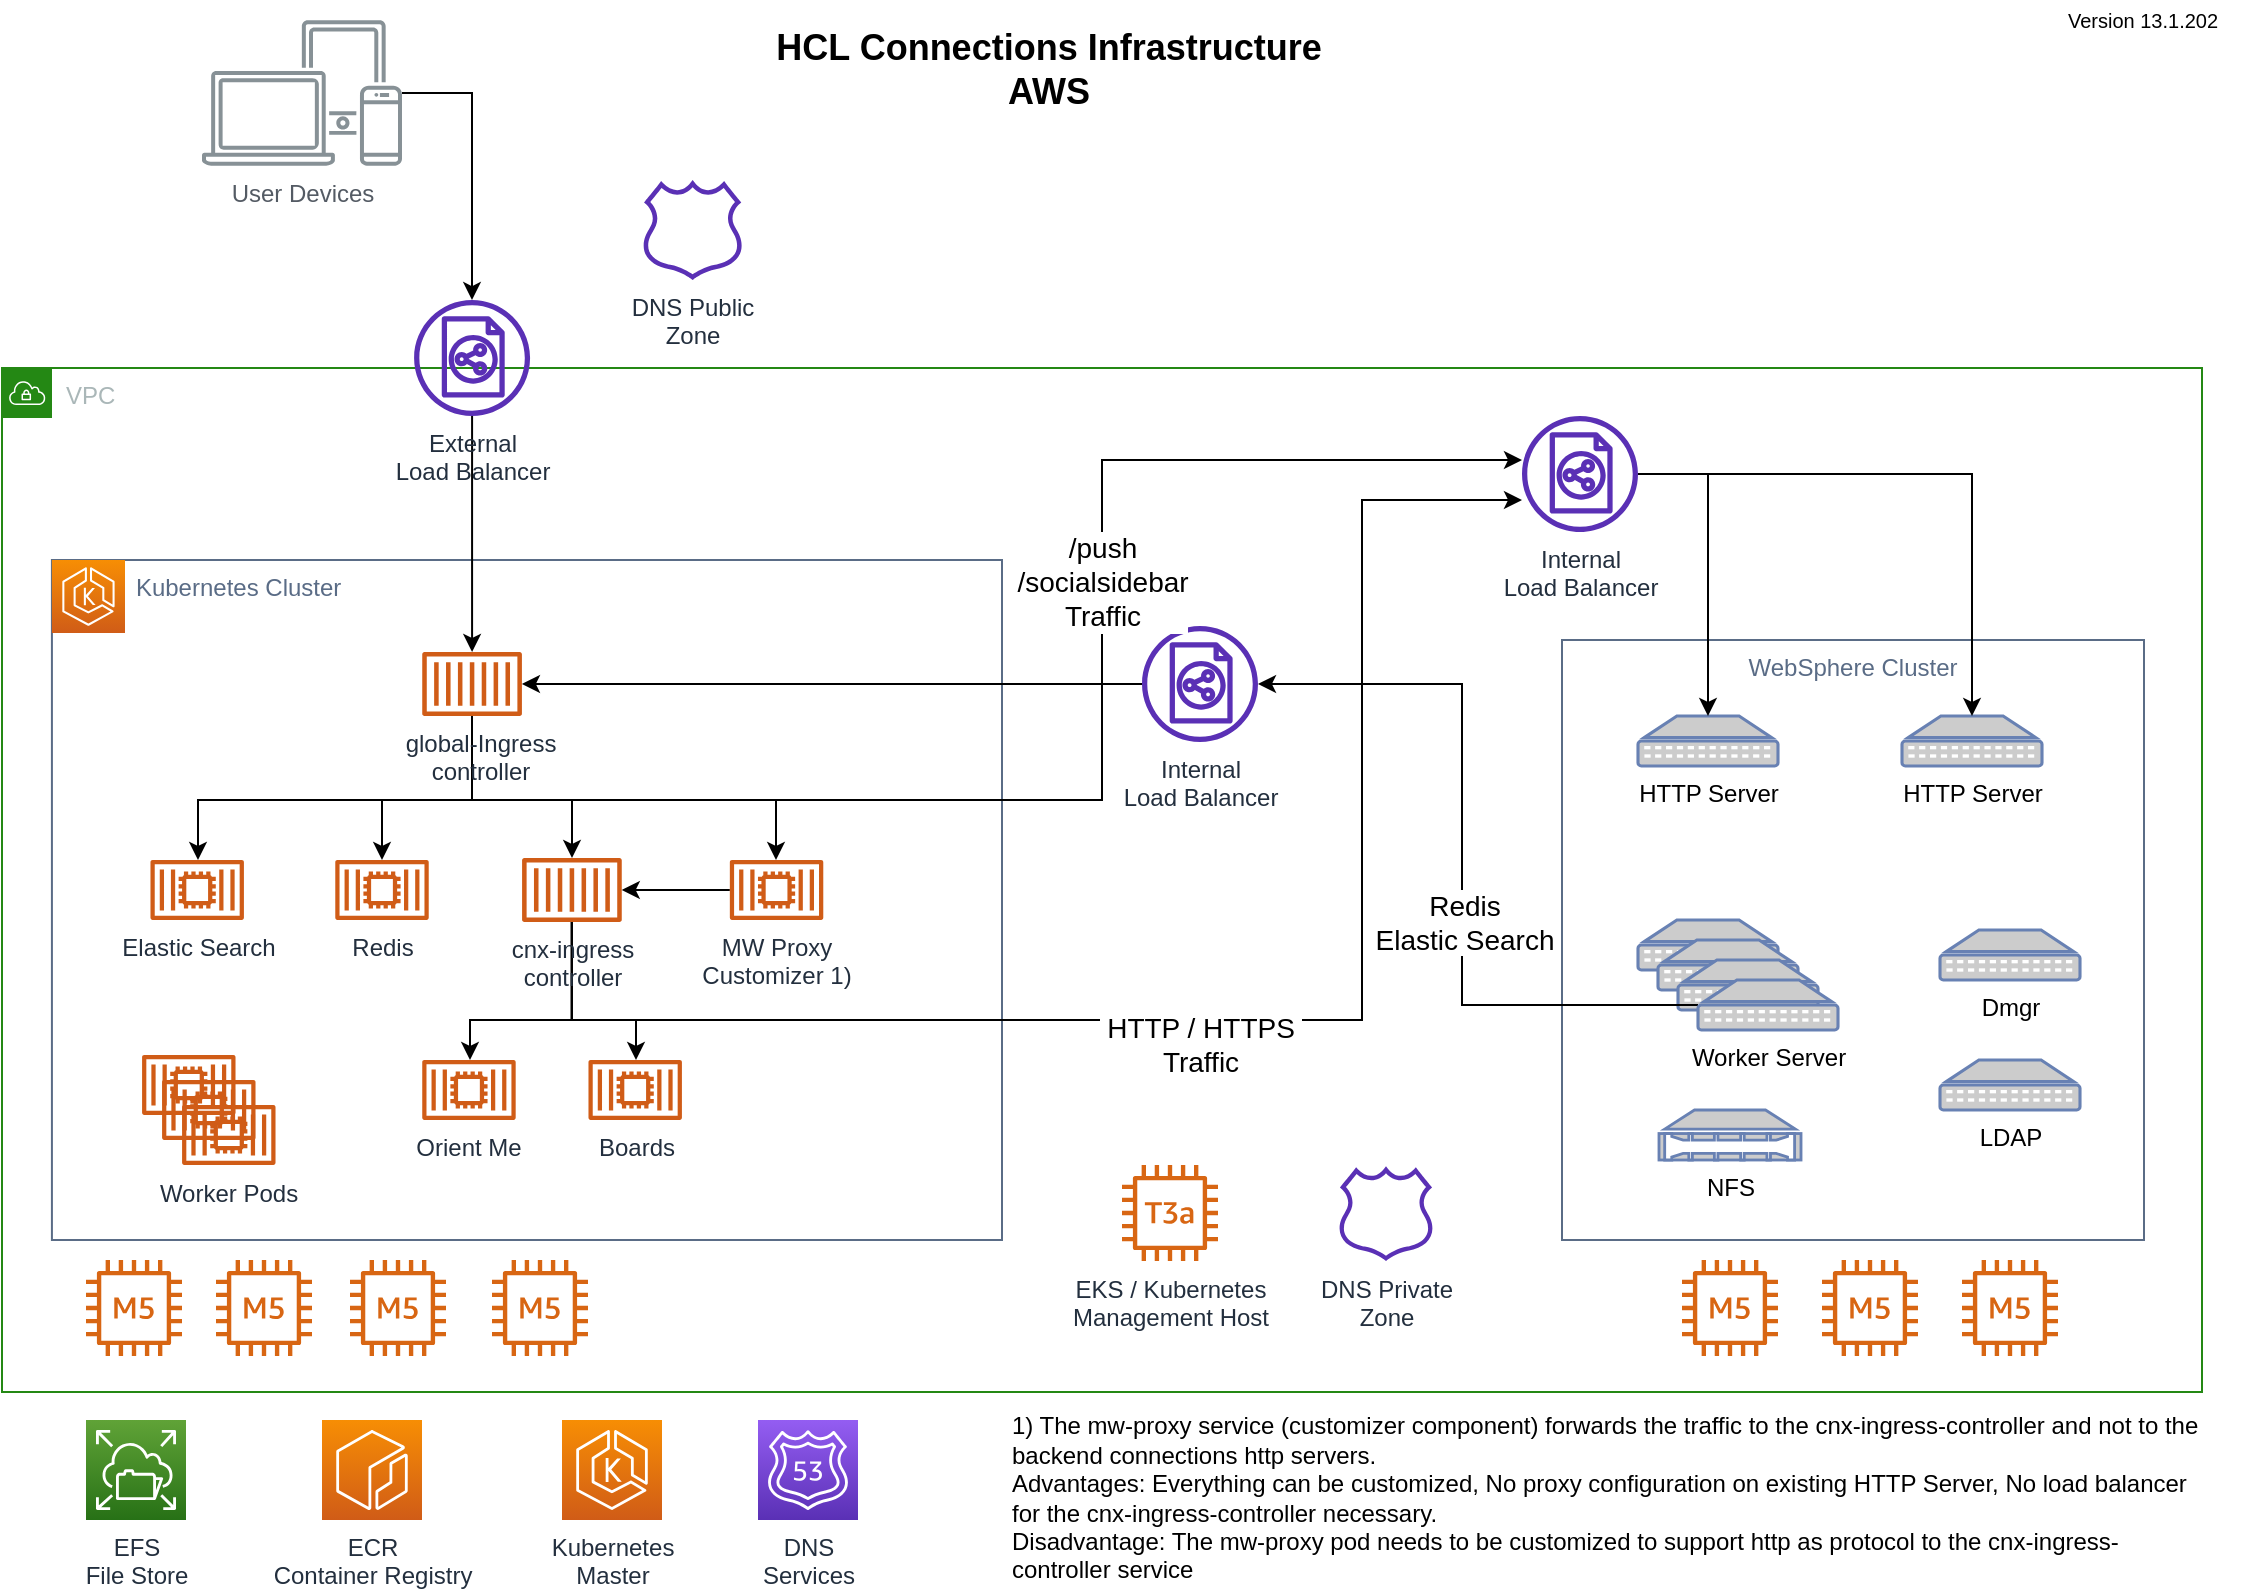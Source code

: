 <mxfile version="12.5.1" type="device"><diagram id="QYeYdDVEyakEJMxaB_WG" name="Page-1"><mxGraphModel dx="1422" dy="762" grid="1" gridSize="10" guides="1" tooltips="1" connect="1" arrows="1" fold="1" page="1" pageScale="1" pageWidth="1169" pageHeight="827" math="0" shadow="0"><root><mxCell id="0"/><mxCell id="1" parent="0"/><mxCell id="8726RKErLVUgxp1xa7y2-68" value="" style="group;align=left;spacingLeft=30;" parent="1" vertex="1" connectable="0"><mxGeometry x="64.96" y="300" width="475.04" height="340" as="geometry"/></mxCell><mxCell id="8726RKErLVUgxp1xa7y2-9" value="Kubernetes Cluster" style="fillColor=none;strokeColor=#5A6C86;verticalAlign=top;fontStyle=0;fontColor=#5A6C86;spacing=2;spacingLeft=40;align=left;" parent="8726RKErLVUgxp1xa7y2-68" vertex="1"><mxGeometry width="475.04" height="340" as="geometry"/></mxCell><mxCell id="8726RKErLVUgxp1xa7y2-3" value="" style="outlineConnect=0;fontColor=#232F3E;gradientColor=#F78E04;gradientDirection=north;fillColor=#D05C17;strokeColor=#ffffff;dashed=0;verticalLabelPosition=bottom;verticalAlign=top;align=center;html=1;fontSize=12;fontStyle=0;aspect=fixed;shape=mxgraph.aws4.resourceIcon;resIcon=mxgraph.aws4.eks;" parent="8726RKErLVUgxp1xa7y2-68" vertex="1"><mxGeometry width="36.542" height="36.542" as="geometry"/></mxCell><mxCell id="8726RKErLVUgxp1xa7y2-8" value="VPC" style="points=[[0,0],[0.25,0],[0.5,0],[0.75,0],[1,0],[1,0.25],[1,0.5],[1,0.75],[1,1],[0.75,1],[0.5,1],[0.25,1],[0,1],[0,0.75],[0,0.5],[0,0.25]];outlineConnect=0;gradientColor=none;html=1;whiteSpace=wrap;fontSize=12;fontStyle=0;shape=mxgraph.aws4.group;grIcon=mxgraph.aws4.group_vpc;strokeColor=#248814;fillColor=none;verticalAlign=top;align=left;spacingLeft=30;fontColor=#AAB7B8;dashed=0;" parent="1" vertex="1"><mxGeometry x="40" y="204" width="1100" height="512" as="geometry"/></mxCell><mxCell id="8726RKErLVUgxp1xa7y2-23" value="WebSphere Cluster" style="fillColor=none;strokeColor=#5A6C86;verticalAlign=top;fontStyle=0;fontColor=#5A6C86;" parent="1" vertex="1"><mxGeometry x="820" y="340" width="291" height="300" as="geometry"/></mxCell><mxCell id="8726RKErLVUgxp1xa7y2-1" value="ECR&lt;br&gt;Container Registry" style="outlineConnect=0;fontColor=#232F3E;gradientColor=#F78E04;gradientDirection=north;fillColor=#D05C17;strokeColor=#ffffff;dashed=0;verticalLabelPosition=bottom;verticalAlign=top;align=center;html=1;fontSize=12;fontStyle=0;aspect=fixed;shape=mxgraph.aws4.resourceIcon;resIcon=mxgraph.aws4.ecr;" parent="1" vertex="1"><mxGeometry x="200" y="730" width="50" height="50" as="geometry"/></mxCell><mxCell id="8726RKErLVUgxp1xa7y2-39" style="edgeStyle=orthogonalEdgeStyle;rounded=0;orthogonalLoop=1;jettySize=auto;html=1;fontSize=10;fontColor=#000000;" parent="1" source="8726RKErLVUgxp1xa7y2-5" target="8726RKErLVUgxp1xa7y2-19" edge="1"><mxGeometry relative="1" as="geometry"/></mxCell><mxCell id="8726RKErLVUgxp1xa7y2-5" value="Internal&lt;br&gt;Load Balancer" style="outlineConnect=0;fontColor=#232F3E;gradientColor=none;fillColor=#5A30B5;strokeColor=none;dashed=0;verticalLabelPosition=bottom;verticalAlign=top;align=center;html=1;fontSize=12;fontStyle=0;aspect=fixed;pointerEvents=1;shape=mxgraph.aws4.classic_load_balancer;" parent="1" vertex="1"><mxGeometry x="610" y="333" width="58" height="58" as="geometry"/></mxCell><mxCell id="8726RKErLVUgxp1xa7y2-34" style="edgeStyle=orthogonalEdgeStyle;rounded=0;orthogonalLoop=1;jettySize=auto;html=1;fontSize=10;fontColor=#000000;" parent="1" source="8726RKErLVUgxp1xa7y2-6" target="8726RKErLVUgxp1xa7y2-19" edge="1"><mxGeometry relative="1" as="geometry"/></mxCell><mxCell id="8726RKErLVUgxp1xa7y2-6" value="External&lt;br&gt;Load Balancer" style="outlineConnect=0;fontColor=#232F3E;gradientColor=none;fillColor=#5A30B5;strokeColor=none;dashed=0;verticalLabelPosition=bottom;verticalAlign=top;align=center;html=1;fontSize=12;fontStyle=0;aspect=fixed;pointerEvents=1;shape=mxgraph.aws4.classic_load_balancer;" parent="1" vertex="1"><mxGeometry x="246.04" y="170" width="58" height="58" as="geometry"/></mxCell><mxCell id="8726RKErLVUgxp1xa7y2-7" value="EFS&lt;br&gt;File Store" style="outlineConnect=0;fontColor=#232F3E;gradientColor=#60A337;gradientDirection=north;fillColor=#277116;strokeColor=#ffffff;dashed=0;verticalLabelPosition=bottom;verticalAlign=top;align=center;html=1;fontSize=12;fontStyle=0;aspect=fixed;shape=mxgraph.aws4.resourceIcon;resIcon=mxgraph.aws4.elastic_file_system;" parent="1" vertex="1"><mxGeometry x="82" y="730" width="50" height="50" as="geometry"/></mxCell><mxCell id="8726RKErLVUgxp1xa7y2-43" style="edgeStyle=orthogonalEdgeStyle;rounded=0;orthogonalLoop=1;jettySize=auto;html=1;fontSize=14;fontColor=#000000;" parent="1" source="8726RKErLVUgxp1xa7y2-10" target="8726RKErLVUgxp1xa7y2-6" edge="1"><mxGeometry relative="1" as="geometry"/></mxCell><mxCell id="8726RKErLVUgxp1xa7y2-10" value="User Devices" style="outlineConnect=0;gradientColor=none;fontColor=#545B64;strokeColor=none;fillColor=#879196;dashed=0;verticalLabelPosition=bottom;verticalAlign=top;align=center;html=1;fontSize=12;fontStyle=0;aspect=fixed;shape=mxgraph.aws4.illustration_devices;pointerEvents=1" parent="1" vertex="1"><mxGeometry x="140" y="30" width="100" height="73" as="geometry"/></mxCell><mxCell id="8726RKErLVUgxp1xa7y2-11" value="HCL Connections Infrastructure&lt;br style=&quot;font-size: 18px;&quot;&gt;AWS" style="text;html=1;resizable=0;autosize=1;align=center;verticalAlign=middle;points=[];fillColor=none;strokeColor=none;rounded=0;fontSize=18;fontStyle=1" parent="1" vertex="1"><mxGeometry x="418" y="30" width="290" height="50" as="geometry"/></mxCell><mxCell id="8726RKErLVUgxp1xa7y2-12" value="Version 13.1.202" style="text;html=1;resizable=0;autosize=1;align=center;verticalAlign=middle;points=[];fillColor=none;strokeColor=none;rounded=0;fontSize=10;" parent="1" vertex="1"><mxGeometry x="1060" y="20" width="100" height="20" as="geometry"/></mxCell><mxCell id="8726RKErLVUgxp1xa7y2-13" value="Kubernetes&lt;br&gt;Master" style="outlineConnect=0;fontColor=#232F3E;gradientColor=#F78E04;gradientDirection=north;fillColor=#D05C17;strokeColor=#ffffff;dashed=0;verticalLabelPosition=bottom;verticalAlign=top;align=center;html=1;fontSize=12;fontStyle=0;aspect=fixed;shape=mxgraph.aws4.resourceIcon;resIcon=mxgraph.aws4.eks;" parent="1" vertex="1"><mxGeometry x="320" y="730" width="50" height="50" as="geometry"/></mxCell><mxCell id="8726RKErLVUgxp1xa7y2-14" value="" style="outlineConnect=0;fontColor=#232F3E;gradientColor=none;fillColor=#D86613;strokeColor=none;dashed=0;verticalLabelPosition=bottom;verticalAlign=top;align=center;html=1;fontSize=12;fontStyle=0;aspect=fixed;pointerEvents=1;shape=mxgraph.aws4.m5_instance;" parent="1" vertex="1"><mxGeometry x="82" y="650" width="48" height="48" as="geometry"/></mxCell><mxCell id="8726RKErLVUgxp1xa7y2-15" value="" style="outlineConnect=0;fontColor=#232F3E;gradientColor=none;fillColor=#D86613;strokeColor=none;dashed=0;verticalLabelPosition=bottom;verticalAlign=top;align=center;html=1;fontSize=12;fontStyle=0;aspect=fixed;pointerEvents=1;shape=mxgraph.aws4.m5_instance;" parent="1" vertex="1"><mxGeometry x="147" y="650" width="48" height="48" as="geometry"/></mxCell><mxCell id="8726RKErLVUgxp1xa7y2-16" value="" style="outlineConnect=0;fontColor=#232F3E;gradientColor=none;fillColor=#D86613;strokeColor=none;dashed=0;verticalLabelPosition=bottom;verticalAlign=top;align=center;html=1;fontSize=12;fontStyle=0;aspect=fixed;pointerEvents=1;shape=mxgraph.aws4.m5_instance;" parent="1" vertex="1"><mxGeometry x="214" y="650" width="48" height="48" as="geometry"/></mxCell><mxCell id="8726RKErLVUgxp1xa7y2-17" value="" style="outlineConnect=0;fontColor=#232F3E;gradientColor=none;fillColor=#D86613;strokeColor=none;dashed=0;verticalLabelPosition=bottom;verticalAlign=top;align=center;html=1;fontSize=12;fontStyle=0;aspect=fixed;pointerEvents=1;shape=mxgraph.aws4.m5_instance;" parent="1" vertex="1"><mxGeometry x="285" y="650" width="48" height="48" as="geometry"/></mxCell><mxCell id="8726RKErLVUgxp1xa7y2-18" value="" style="outlineConnect=0;fontColor=#232F3E;gradientColor=none;fillColor=#D86613;strokeColor=none;dashed=0;verticalLabelPosition=bottom;verticalAlign=top;align=center;html=1;fontSize=12;fontStyle=0;aspect=fixed;pointerEvents=1;shape=mxgraph.aws4.m5_instance;" parent="1" vertex="1"><mxGeometry x="950" y="650" width="48" height="48" as="geometry"/></mxCell><mxCell id="8726RKErLVUgxp1xa7y2-57" style="edgeStyle=orthogonalEdgeStyle;rounded=0;orthogonalLoop=1;jettySize=auto;html=1;fontSize=14;fontColor=#000000;" parent="1" source="8726RKErLVUgxp1xa7y2-19" target="8726RKErLVUgxp1xa7y2-56" edge="1"><mxGeometry relative="1" as="geometry"><Array as="points"><mxPoint x="275" y="420"/><mxPoint x="138" y="420"/></Array></mxGeometry></mxCell><mxCell id="8726RKErLVUgxp1xa7y2-58" style="edgeStyle=orthogonalEdgeStyle;rounded=0;orthogonalLoop=1;jettySize=auto;html=1;fontSize=14;fontColor=#000000;" parent="1" source="8726RKErLVUgxp1xa7y2-19" target="8726RKErLVUgxp1xa7y2-55" edge="1"><mxGeometry relative="1" as="geometry"><Array as="points"><mxPoint x="275" y="420"/><mxPoint x="230" y="420"/></Array></mxGeometry></mxCell><mxCell id="8726RKErLVUgxp1xa7y2-59" style="edgeStyle=orthogonalEdgeStyle;rounded=0;orthogonalLoop=1;jettySize=auto;html=1;fontSize=14;fontColor=#000000;" parent="1" source="8726RKErLVUgxp1xa7y2-19" target="8726RKErLVUgxp1xa7y2-20" edge="1"><mxGeometry relative="1" as="geometry"><Array as="points"><mxPoint x="275" y="420"/><mxPoint x="325" y="420"/></Array></mxGeometry></mxCell><mxCell id="8726RKErLVUgxp1xa7y2-60" style="edgeStyle=orthogonalEdgeStyle;rounded=0;orthogonalLoop=1;jettySize=auto;html=1;fontSize=14;fontColor=#000000;" parent="1" source="8726RKErLVUgxp1xa7y2-19" target="8726RKErLVUgxp1xa7y2-44" edge="1"><mxGeometry relative="1" as="geometry"><Array as="points"><mxPoint x="275" y="420"/><mxPoint x="427" y="420"/></Array></mxGeometry></mxCell><mxCell id="ifVm2XIx6ELLWLAeAS_N-1" style="edgeStyle=orthogonalEdgeStyle;rounded=0;orthogonalLoop=1;jettySize=auto;html=1;" parent="1" source="8726RKErLVUgxp1xa7y2-19" target="8726RKErLVUgxp1xa7y2-26" edge="1"><mxGeometry relative="1" as="geometry"><mxPoint x="720" y="257" as="targetPoint"/><Array as="points"><mxPoint x="275" y="420"/><mxPoint x="590" y="420"/><mxPoint x="590" y="250"/></Array></mxGeometry></mxCell><mxCell id="ifVm2XIx6ELLWLAeAS_N-2" value="/push&lt;br&gt;/socialsidebar&lt;br style=&quot;font-size: 14px&quot;&gt;Traffic" style="text;html=1;align=center;verticalAlign=middle;resizable=0;points=[];labelBackgroundColor=#ffffff;fontSize=14;" parent="ifVm2XIx6ELLWLAeAS_N-1" vertex="1" connectable="0"><mxGeometry x="0.337" y="-3" relative="1" as="geometry"><mxPoint x="-3" y="25.97" as="offset"/></mxGeometry></mxCell><mxCell id="8726RKErLVUgxp1xa7y2-19" value="global-Ingress&lt;br&gt;controller" style="outlineConnect=0;fontColor=#232F3E;gradientColor=none;fillColor=#D05C17;strokeColor=none;dashed=0;verticalLabelPosition=bottom;verticalAlign=top;align=center;html=1;fontSize=12;fontStyle=0;aspect=fixed;pointerEvents=1;shape=mxgraph.aws4.container_1;spacingLeft=7;" parent="1" vertex="1"><mxGeometry x="250.08" y="346" width="49.92" height="32" as="geometry"/></mxCell><mxCell id="8726RKErLVUgxp1xa7y2-52" style="edgeStyle=orthogonalEdgeStyle;rounded=0;orthogonalLoop=1;jettySize=auto;html=1;fontSize=14;fontColor=#000000;" parent="1" source="8726RKErLVUgxp1xa7y2-20" target="8726RKErLVUgxp1xa7y2-26" edge="1"><mxGeometry relative="1" as="geometry"><Array as="points"><mxPoint x="325" y="530"/><mxPoint x="720" y="530"/><mxPoint x="720" y="270"/></Array></mxGeometry></mxCell><mxCell id="8726RKErLVUgxp1xa7y2-53" value="&amp;nbsp;HTTP / HTTPS&amp;nbsp;&lt;br&gt;Traffic" style="text;html=1;align=center;verticalAlign=middle;resizable=0;points=[];labelBackgroundColor=#ffffff;fontSize=14;fontColor=#000000;" parent="8726RKErLVUgxp1xa7y2-52" vertex="1" connectable="0"><mxGeometry x="0.137" relative="1" as="geometry"><mxPoint x="-81" y="13.97" as="offset"/></mxGeometry></mxCell><mxCell id="8726RKErLVUgxp1xa7y2-63" style="edgeStyle=orthogonalEdgeStyle;rounded=0;orthogonalLoop=1;jettySize=auto;html=1;fontSize=14;fontColor=#000000;" parent="1" source="8726RKErLVUgxp1xa7y2-20" target="8726RKErLVUgxp1xa7y2-54" edge="1"><mxGeometry relative="1" as="geometry"><Array as="points"><mxPoint x="325" y="530"/><mxPoint x="274" y="530"/></Array></mxGeometry></mxCell><mxCell id="8726RKErLVUgxp1xa7y2-64" style="edgeStyle=orthogonalEdgeStyle;rounded=0;orthogonalLoop=1;jettySize=auto;html=1;fontSize=14;fontColor=#000000;" parent="1" source="8726RKErLVUgxp1xa7y2-20" target="8726RKErLVUgxp1xa7y2-61" edge="1"><mxGeometry relative="1" as="geometry"><Array as="points"><mxPoint x="325" y="530"/><mxPoint x="357" y="530"/></Array></mxGeometry></mxCell><mxCell id="8726RKErLVUgxp1xa7y2-20" value="cnx-ingress&lt;br&gt;controller" style="outlineConnect=0;fontColor=#232F3E;gradientColor=none;fillColor=#D05C17;strokeColor=none;dashed=0;verticalLabelPosition=bottom;verticalAlign=top;align=center;html=1;fontSize=12;fontStyle=0;aspect=fixed;pointerEvents=1;shape=mxgraph.aws4.container_1;" parent="1" vertex="1"><mxGeometry x="300" y="449" width="49.92" height="32" as="geometry"/></mxCell><mxCell id="8726RKErLVUgxp1xa7y2-21" value="" style="outlineConnect=0;fontColor=#232F3E;gradientColor=none;fillColor=#D86613;strokeColor=none;dashed=0;verticalLabelPosition=bottom;verticalAlign=top;align=center;html=1;fontSize=12;fontStyle=0;aspect=fixed;pointerEvents=1;shape=mxgraph.aws4.m5_instance;" parent="1" vertex="1"><mxGeometry x="1020" y="650" width="48" height="48" as="geometry"/></mxCell><mxCell id="8726RKErLVUgxp1xa7y2-22" value="" style="outlineConnect=0;fontColor=#232F3E;gradientColor=none;fillColor=#D86613;strokeColor=none;dashed=0;verticalLabelPosition=bottom;verticalAlign=top;align=center;html=1;fontSize=12;fontStyle=0;aspect=fixed;pointerEvents=1;shape=mxgraph.aws4.m5_instance;" parent="1" vertex="1"><mxGeometry x="880" y="650" width="48" height="48" as="geometry"/></mxCell><mxCell id="8726RKErLVUgxp1xa7y2-24" value="HTTP Server" style="fontColor=#000000;verticalAlign=top;verticalLabelPosition=bottom;labelPosition=center;align=center;html=1;outlineConnect=0;fillColor=#CCCCCC;strokeColor=#6881B3;gradientColor=none;gradientDirection=north;strokeWidth=2;shape=mxgraph.networks.patch_panel;" parent="1" vertex="1"><mxGeometry x="858" y="378" width="70" height="25" as="geometry"/></mxCell><mxCell id="8726RKErLVUgxp1xa7y2-25" value="HTTP Server" style="fontColor=#000000;verticalAlign=top;verticalLabelPosition=bottom;labelPosition=center;align=center;html=1;outlineConnect=0;fillColor=#CCCCCC;strokeColor=#6881B3;gradientColor=none;gradientDirection=north;strokeWidth=2;shape=mxgraph.networks.patch_panel;" parent="1" vertex="1"><mxGeometry x="990" y="378" width="70" height="25" as="geometry"/></mxCell><mxCell id="8726RKErLVUgxp1xa7y2-37" style="edgeStyle=orthogonalEdgeStyle;rounded=0;orthogonalLoop=1;jettySize=auto;html=1;entryX=0.5;entryY=0;entryDx=0;entryDy=0;entryPerimeter=0;fontSize=10;fontColor=#000000;" parent="1" source="8726RKErLVUgxp1xa7y2-26" target="8726RKErLVUgxp1xa7y2-25" edge="1"><mxGeometry relative="1" as="geometry"/></mxCell><mxCell id="8726RKErLVUgxp1xa7y2-38" style="edgeStyle=orthogonalEdgeStyle;rounded=0;orthogonalLoop=1;jettySize=auto;html=1;entryX=0.5;entryY=0;entryDx=0;entryDy=0;entryPerimeter=0;fontSize=10;fontColor=#000000;" parent="1" source="8726RKErLVUgxp1xa7y2-26" target="8726RKErLVUgxp1xa7y2-24" edge="1"><mxGeometry relative="1" as="geometry"><Array as="points"><mxPoint x="893" y="257"/></Array></mxGeometry></mxCell><mxCell id="8726RKErLVUgxp1xa7y2-26" value="Internal&lt;br&gt;Load Balancer" style="outlineConnect=0;fontColor=#232F3E;gradientColor=none;fillColor=#5A30B5;strokeColor=none;dashed=0;verticalLabelPosition=bottom;verticalAlign=top;align=center;html=1;fontSize=12;fontStyle=0;aspect=fixed;pointerEvents=1;shape=mxgraph.aws4.classic_load_balancer;" parent="1" vertex="1"><mxGeometry x="800" y="228" width="58" height="58" as="geometry"/></mxCell><mxCell id="8726RKErLVUgxp1xa7y2-27" value="" style="fontColor=#000000;verticalAlign=top;verticalLabelPosition=bottom;labelPosition=center;align=center;html=1;outlineConnect=0;fillColor=#CCCCCC;strokeColor=#6881B3;gradientColor=none;gradientDirection=north;strokeWidth=2;shape=mxgraph.networks.patch_panel;" parent="1" vertex="1"><mxGeometry x="858" y="480" width="70" height="25" as="geometry"/></mxCell><mxCell id="8726RKErLVUgxp1xa7y2-28" value="" style="fontColor=#000000;verticalAlign=top;verticalLabelPosition=bottom;labelPosition=center;align=center;html=1;outlineConnect=0;fillColor=#CCCCCC;strokeColor=#6881B3;gradientColor=none;gradientDirection=north;strokeWidth=2;shape=mxgraph.networks.patch_panel;" parent="1" vertex="1"><mxGeometry x="868" y="490" width="70" height="25" as="geometry"/></mxCell><mxCell id="8726RKErLVUgxp1xa7y2-29" value="" style="fontColor=#000000;verticalAlign=top;verticalLabelPosition=bottom;labelPosition=center;align=center;html=1;outlineConnect=0;fillColor=#CCCCCC;strokeColor=#6881B3;gradientColor=none;gradientDirection=north;strokeWidth=2;shape=mxgraph.networks.patch_panel;" parent="1" vertex="1"><mxGeometry x="878" y="500" width="70" height="25" as="geometry"/></mxCell><mxCell id="8726RKErLVUgxp1xa7y2-40" style="edgeStyle=orthogonalEdgeStyle;rounded=0;orthogonalLoop=1;jettySize=auto;html=1;fontSize=10;fontColor=#000000;" parent="1" source="8726RKErLVUgxp1xa7y2-30" target="8726RKErLVUgxp1xa7y2-5" edge="1"><mxGeometry relative="1" as="geometry"><Array as="points"><mxPoint x="770" y="523"/><mxPoint x="770" y="362"/></Array></mxGeometry></mxCell><mxCell id="8726RKErLVUgxp1xa7y2-41" value="Redis&lt;br style=&quot;font-size: 14px;&quot;&gt;Elastic Search" style="text;html=1;align=center;verticalAlign=middle;resizable=0;points=[];labelBackgroundColor=#ffffff;fontSize=14;fontColor=#000000;" parent="8726RKErLVUgxp1xa7y2-40" vertex="1" connectable="0"><mxGeometry x="-0.386" y="-42" relative="1" as="geometry"><mxPoint as="offset"/></mxGeometry></mxCell><mxCell id="8726RKErLVUgxp1xa7y2-30" value="Worker Server" style="fontColor=#000000;verticalAlign=top;verticalLabelPosition=bottom;labelPosition=center;align=center;html=1;outlineConnect=0;fillColor=#CCCCCC;strokeColor=#6881B3;gradientColor=none;gradientDirection=north;strokeWidth=2;shape=mxgraph.networks.patch_panel;" parent="1" vertex="1"><mxGeometry x="888" y="510" width="70" height="25" as="geometry"/></mxCell><mxCell id="8726RKErLVUgxp1xa7y2-31" value="Dmgr" style="fontColor=#000000;verticalAlign=top;verticalLabelPosition=bottom;labelPosition=center;align=center;html=1;outlineConnect=0;fillColor=#CCCCCC;strokeColor=#6881B3;gradientColor=none;gradientDirection=north;strokeWidth=2;shape=mxgraph.networks.patch_panel;" parent="1" vertex="1"><mxGeometry x="1009" y="485" width="70" height="25" as="geometry"/></mxCell><mxCell id="8726RKErLVUgxp1xa7y2-32" value="LDAP" style="fontColor=#000000;verticalAlign=top;verticalLabelPosition=bottom;labelPosition=center;align=center;html=1;outlineConnect=0;fillColor=#CCCCCC;strokeColor=#6881B3;gradientColor=none;gradientDirection=north;strokeWidth=2;shape=mxgraph.networks.patch_panel;" parent="1" vertex="1"><mxGeometry x="1009" y="550" width="70" height="25" as="geometry"/></mxCell><mxCell id="8726RKErLVUgxp1xa7y2-33" value="NFS" style="fontColor=#000000;verticalAlign=top;verticalLabelPosition=bottom;labelPosition=center;align=center;html=1;outlineConnect=0;fillColor=#CCCCCC;strokeColor=#6881B3;gradientColor=none;gradientDirection=north;strokeWidth=2;shape=mxgraph.networks.nas_filer;" parent="1" vertex="1"><mxGeometry x="868.5" y="575" width="71" height="25" as="geometry"/></mxCell><mxCell id="SYe58jx6vQOXSsoducAj-1" style="edgeStyle=orthogonalEdgeStyle;rounded=0;orthogonalLoop=1;jettySize=auto;html=1;" parent="1" source="8726RKErLVUgxp1xa7y2-44" target="8726RKErLVUgxp1xa7y2-20" edge="1"><mxGeometry relative="1" as="geometry"/></mxCell><mxCell id="8726RKErLVUgxp1xa7y2-44" value="MW Proxy&lt;br&gt;Customizer 1)" style="outlineConnect=0;fontColor=#232F3E;gradientColor=none;fillColor=#D05C17;strokeColor=none;dashed=0;verticalLabelPosition=bottom;verticalAlign=top;align=center;html=1;fontSize=12;fontStyle=0;aspect=fixed;pointerEvents=1;shape=mxgraph.aws4.container_2;" parent="1" vertex="1"><mxGeometry x="403.88" y="450" width="46.8" height="30" as="geometry"/></mxCell><mxCell id="8726RKErLVUgxp1xa7y2-54" value="Orient Me" style="outlineConnect=0;fontColor=#232F3E;gradientColor=none;fillColor=#D05C17;strokeColor=none;dashed=0;verticalLabelPosition=bottom;verticalAlign=top;align=center;html=1;fontSize=12;fontStyle=0;aspect=fixed;pointerEvents=1;shape=mxgraph.aws4.container_2;" parent="1" vertex="1"><mxGeometry x="250.08" y="550" width="46.8" height="30" as="geometry"/></mxCell><mxCell id="8726RKErLVUgxp1xa7y2-55" value="Redis" style="outlineConnect=0;fontColor=#232F3E;gradientColor=none;fillColor=#D05C17;strokeColor=none;dashed=0;verticalLabelPosition=bottom;verticalAlign=top;align=center;html=1;fontSize=12;fontStyle=0;aspect=fixed;pointerEvents=1;shape=mxgraph.aws4.container_2;" parent="1" vertex="1"><mxGeometry x="206.6" y="450" width="46.8" height="30" as="geometry"/></mxCell><mxCell id="8726RKErLVUgxp1xa7y2-56" value="Elastic Search" style="outlineConnect=0;fontColor=#232F3E;gradientColor=none;fillColor=#D05C17;strokeColor=none;dashed=0;verticalLabelPosition=bottom;verticalAlign=top;align=center;html=1;fontSize=12;fontStyle=0;aspect=fixed;pointerEvents=1;shape=mxgraph.aws4.container_2;" parent="1" vertex="1"><mxGeometry x="114.2" y="450" width="46.8" height="30" as="geometry"/></mxCell><mxCell id="8726RKErLVUgxp1xa7y2-61" value="Boards" style="outlineConnect=0;fontColor=#232F3E;gradientColor=none;fillColor=#D05C17;strokeColor=none;dashed=0;verticalLabelPosition=bottom;verticalAlign=top;align=center;html=1;fontSize=12;fontStyle=0;aspect=fixed;pointerEvents=1;shape=mxgraph.aws4.container_2;" parent="1" vertex="1"><mxGeometry x="333.2" y="550" width="46.8" height="30" as="geometry"/></mxCell><mxCell id="8726RKErLVUgxp1xa7y2-65" value="Worker Pods" style="outlineConnect=0;fontColor=#232F3E;gradientColor=none;fillColor=#D05C17;strokeColor=none;dashed=0;verticalLabelPosition=bottom;verticalAlign=top;align=center;html=1;fontSize=12;fontStyle=0;aspect=fixed;pointerEvents=1;shape=mxgraph.aws4.container_2;" parent="1" vertex="1"><mxGeometry x="130.0" y="572.5" width="46.8" height="30" as="geometry"/></mxCell><mxCell id="8726RKErLVUgxp1xa7y2-66" value="" style="outlineConnect=0;fontColor=#232F3E;gradientColor=none;fillColor=#D05C17;strokeColor=none;dashed=0;verticalLabelPosition=bottom;verticalAlign=top;align=center;html=1;fontSize=12;fontStyle=0;aspect=fixed;pointerEvents=1;shape=mxgraph.aws4.container_2;" parent="1" vertex="1"><mxGeometry x="120.0" y="560" width="46.8" height="30" as="geometry"/></mxCell><mxCell id="8726RKErLVUgxp1xa7y2-67" value="" style="outlineConnect=0;fontColor=#232F3E;gradientColor=none;fillColor=#D05C17;strokeColor=none;dashed=0;verticalLabelPosition=bottom;verticalAlign=top;align=center;html=1;fontSize=12;fontStyle=0;aspect=fixed;pointerEvents=1;shape=mxgraph.aws4.container_2;" parent="1" vertex="1"><mxGeometry x="110.0" y="547.5" width="46.8" height="30" as="geometry"/></mxCell><mxCell id="8726RKErLVUgxp1xa7y2-69" value="EKS / Kubernetes&lt;br&gt;Management Host" style="outlineConnect=0;fontColor=#232F3E;gradientColor=none;fillColor=#D86613;strokeColor=none;dashed=0;verticalLabelPosition=bottom;verticalAlign=top;align=center;html=1;fontSize=12;fontStyle=0;aspect=fixed;pointerEvents=1;shape=mxgraph.aws4.t3a_instance;" parent="1" vertex="1"><mxGeometry x="600" y="602.5" width="48" height="48" as="geometry"/></mxCell><mxCell id="8726RKErLVUgxp1xa7y2-70" value="DNS Public&lt;br&gt;Zone" style="outlineConnect=0;fontColor=#232F3E;gradientColor=none;fillColor=#5A30B5;strokeColor=none;dashed=0;verticalLabelPosition=bottom;verticalAlign=top;align=center;html=1;fontSize=12;fontStyle=0;aspect=fixed;pointerEvents=1;shape=mxgraph.aws4.hosted_zone;" parent="1" vertex="1"><mxGeometry x="360" y="110" width="50.65" height="50" as="geometry"/></mxCell><mxCell id="8726RKErLVUgxp1xa7y2-71" value="DNS Private&lt;br&gt;Zone" style="outlineConnect=0;fontColor=#232F3E;gradientColor=none;fillColor=#5A30B5;strokeColor=none;dashed=0;verticalLabelPosition=bottom;verticalAlign=top;align=center;html=1;fontSize=12;fontStyle=0;aspect=fixed;pointerEvents=1;shape=mxgraph.aws4.hosted_zone;" parent="1" vertex="1"><mxGeometry x="708" y="603.12" width="48" height="47.38" as="geometry"/></mxCell><mxCell id="8726RKErLVUgxp1xa7y2-72" value="DNS&lt;br&gt;Services" style="outlineConnect=0;fontColor=#232F3E;gradientColor=#945DF2;gradientDirection=north;fillColor=#5A30B5;strokeColor=#ffffff;dashed=0;verticalLabelPosition=bottom;verticalAlign=top;align=center;html=1;fontSize=12;fontStyle=0;aspect=fixed;shape=mxgraph.aws4.resourceIcon;resIcon=mxgraph.aws4.route_53;" parent="1" vertex="1"><mxGeometry x="418" y="730" width="50" height="50" as="geometry"/></mxCell><mxCell id="SYe58jx6vQOXSsoducAj-3" value="1) The mw-proxy service (customizer component) forwards the traffic to the cnx-ingress-controller and not to the backend connections http servers.&amp;nbsp;&lt;br&gt;Advantages: Everything can be customized, No proxy configuration on existing HTTP Server, No load balancer for the cnx-ingress-controller necessary.&lt;br&gt;Disadvantage: The mw-proxy pod needs to be customized to support http as protocol to the cnx-ingress-controller service" style="text;html=1;strokeColor=none;fillColor=none;align=left;verticalAlign=middle;whiteSpace=wrap;rounded=0;" parent="1" vertex="1"><mxGeometry x="543" y="728" width="597" height="82" as="geometry"/></mxCell></root></mxGraphModel></diagram></mxfile>